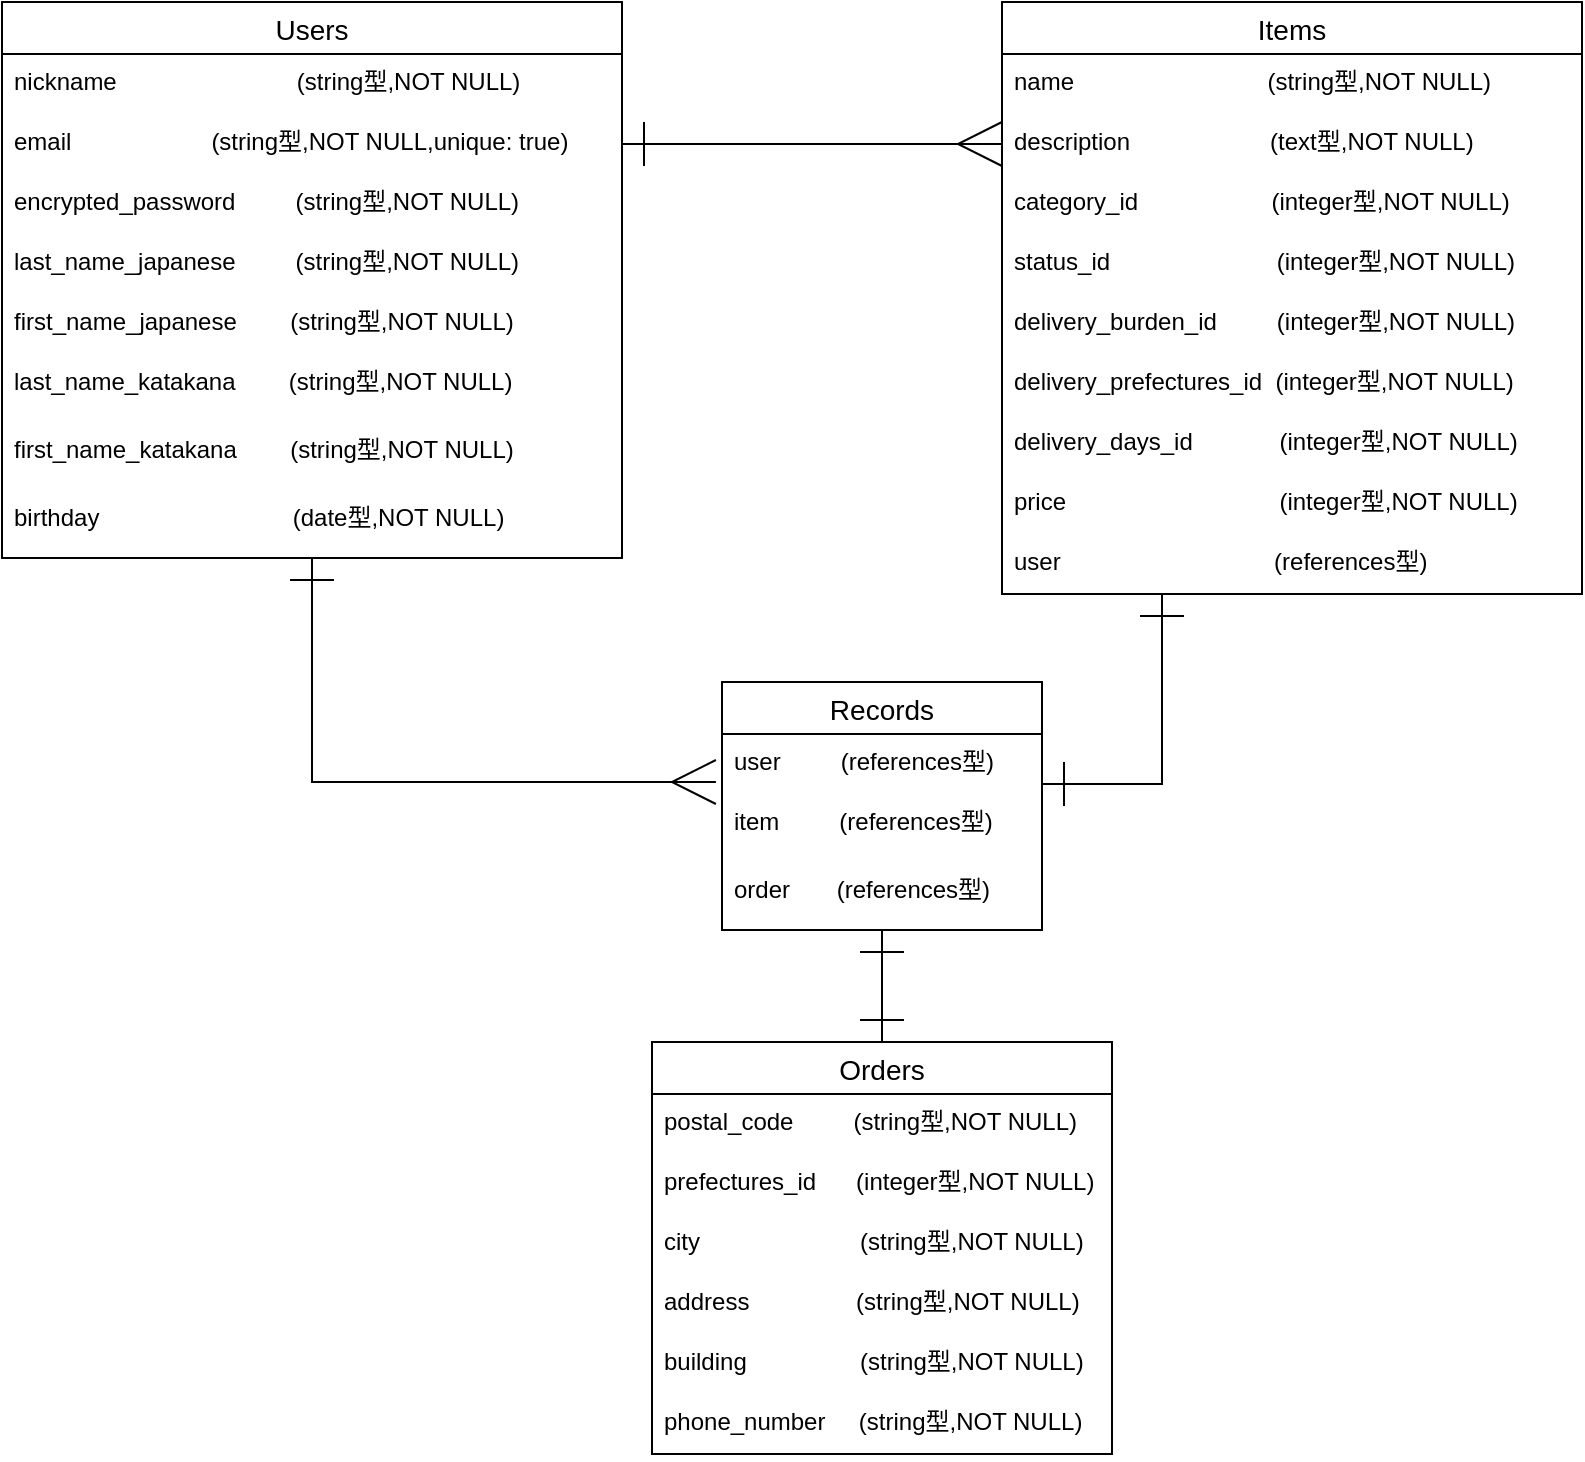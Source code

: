 <mxfile>
    <diagram id="2vWvkxEIndh6WNz9x0yQ" name="ページ1">
        <mxGraphModel dx="1539" dy="1253" grid="1" gridSize="10" guides="1" tooltips="1" connect="1" arrows="1" fold="1" page="0" pageScale="1" pageWidth="827" pageHeight="1169" math="0" shadow="0">
            <root>
                <mxCell id="0"/>
                <mxCell id="1" parent="0"/>
                <mxCell id="2cS0TJ7n7jxhiuwsgluK-87" style="edgeStyle=orthogonalEdgeStyle;rounded=0;orthogonalLoop=1;jettySize=auto;html=1;startArrow=ERone;startFill=0;startSize=20;endArrow=ERmany;endFill=0;endSize=20;strokeWidth=1;entryX=-0.019;entryY=0.8;entryDx=0;entryDy=0;entryPerimeter=0;" edge="1" parent="1" source="15" target="70">
                    <mxGeometry relative="1" as="geometry">
                        <mxPoint x="120" y="90" as="targetPoint"/>
                    </mxGeometry>
                </mxCell>
                <mxCell id="15" value="Users" style="swimlane;fontStyle=0;childLayout=stackLayout;horizontal=1;startSize=26;horizontalStack=0;resizeParent=1;resizeParentMax=0;resizeLast=0;collapsible=1;marginBottom=0;align=center;fontSize=14;" vertex="1" parent="1">
                    <mxGeometry x="-180" y="-400" width="310" height="278" as="geometry">
                        <mxRectangle x="190" y="-130" width="50" height="26" as="alternateBounds"/>
                    </mxGeometry>
                </mxCell>
                <mxCell id="17" value="nickname                           (string型,NOT NULL)" style="text;strokeColor=none;fillColor=none;spacingLeft=4;spacingRight=4;overflow=hidden;rotatable=0;points=[[0,0.5],[1,0.5]];portConstraint=eastwest;fontSize=12;" vertex="1" parent="15">
                    <mxGeometry y="26" width="310" height="30" as="geometry"/>
                </mxCell>
                <mxCell id="16" value="email                     (string型,NOT NULL,unique: true)" style="text;strokeColor=none;fillColor=none;spacingLeft=4;spacingRight=4;overflow=hidden;rotatable=0;points=[[0,0.5],[1,0.5]];portConstraint=eastwest;fontSize=12;" vertex="1" parent="15">
                    <mxGeometry y="56" width="310" height="30" as="geometry"/>
                </mxCell>
                <mxCell id="2cS0TJ7n7jxhiuwsgluK-93" value="encrypted_password         (string型,NOT NULL)" style="text;strokeColor=none;fillColor=none;spacingLeft=4;spacingRight=4;overflow=hidden;rotatable=0;points=[[0,0.5],[1,0.5]];portConstraint=eastwest;fontSize=12;" vertex="1" parent="15">
                    <mxGeometry y="86" width="310" height="30" as="geometry"/>
                </mxCell>
                <mxCell id="50" value="last_name_japanese         (string型,NOT NULL)" style="text;strokeColor=none;fillColor=none;spacingLeft=4;spacingRight=4;overflow=hidden;rotatable=0;points=[[0,0.5],[1,0.5]];portConstraint=eastwest;fontSize=12;" vertex="1" parent="15">
                    <mxGeometry y="116" width="310" height="30" as="geometry"/>
                </mxCell>
                <mxCell id="51" value="first_name_japanese        (string型,NOT NULL)" style="text;strokeColor=none;fillColor=none;spacingLeft=4;spacingRight=4;overflow=hidden;rotatable=0;points=[[0,0.5],[1,0.5]];portConstraint=eastwest;fontSize=12;" vertex="1" parent="15">
                    <mxGeometry y="146" width="310" height="30" as="geometry"/>
                </mxCell>
                <mxCell id="52" value="last_name_katakana        (string型,NOT NULL)" style="text;strokeColor=none;fillColor=none;spacingLeft=4;spacingRight=4;overflow=hidden;rotatable=0;points=[[0,0.5],[1,0.5]];portConstraint=eastwest;fontSize=12;" vertex="1" parent="15">
                    <mxGeometry y="176" width="310" height="34" as="geometry"/>
                </mxCell>
                <mxCell id="2cS0TJ7n7jxhiuwsgluK-91" value="first_name_katakana        (string型,NOT NULL)" style="text;strokeColor=none;fillColor=none;spacingLeft=4;spacingRight=4;overflow=hidden;rotatable=0;points=[[0,0.5],[1,0.5]];portConstraint=eastwest;fontSize=12;" vertex="1" parent="15">
                    <mxGeometry y="210" width="310" height="34" as="geometry"/>
                </mxCell>
                <mxCell id="2cS0TJ7n7jxhiuwsgluK-92" value="birthday                             (date型,NOT NULL)" style="text;strokeColor=none;fillColor=none;spacingLeft=4;spacingRight=4;overflow=hidden;rotatable=0;points=[[0,0.5],[1,0.5]];portConstraint=eastwest;fontSize=12;" vertex="1" parent="15">
                    <mxGeometry y="244" width="310" height="34" as="geometry"/>
                </mxCell>
                <mxCell id="2cS0TJ7n7jxhiuwsgluK-88" style="edgeStyle=orthogonalEdgeStyle;rounded=0;orthogonalLoop=1;jettySize=auto;html=1;entryX=1;entryY=0.833;entryDx=0;entryDy=0;entryPerimeter=0;startArrow=ERone;startFill=0;startSize=20;endArrow=ERone;endFill=0;endSize=20;strokeWidth=1;" edge="1" parent="1" source="57" target="70">
                    <mxGeometry relative="1" as="geometry">
                        <Array as="points">
                            <mxPoint x="400" y="-9"/>
                        </Array>
                    </mxGeometry>
                </mxCell>
                <mxCell id="57" value="Items" style="swimlane;fontStyle=0;childLayout=stackLayout;horizontal=1;startSize=26;horizontalStack=0;resizeParent=1;resizeParentMax=0;resizeLast=0;collapsible=1;marginBottom=0;align=center;fontSize=14;" vertex="1" parent="1">
                    <mxGeometry x="320" y="-400" width="290" height="296" as="geometry">
                        <mxRectangle x="190" y="-130" width="50" height="26" as="alternateBounds"/>
                    </mxGeometry>
                </mxCell>
                <mxCell id="60" value="name                             (string型,NOT NULL)" style="text;strokeColor=none;fillColor=none;spacingLeft=4;spacingRight=4;overflow=hidden;rotatable=0;points=[[0,0.5],[1,0.5]];portConstraint=eastwest;fontSize=12;" vertex="1" parent="57">
                    <mxGeometry y="26" width="290" height="30" as="geometry"/>
                </mxCell>
                <mxCell id="61" value="description                     (text型,NOT NULL)" style="text;strokeColor=none;fillColor=none;spacingLeft=4;spacingRight=4;overflow=hidden;rotatable=0;points=[[0,0.5],[1,0.5]];portConstraint=eastwest;fontSize=12;" vertex="1" parent="57">
                    <mxGeometry y="56" width="290" height="30" as="geometry"/>
                </mxCell>
                <mxCell id="62" value="category_id                    (integer型,NOT NULL)" style="text;strokeColor=none;fillColor=none;spacingLeft=4;spacingRight=4;overflow=hidden;rotatable=0;points=[[0,0.5],[1,0.5]];portConstraint=eastwest;fontSize=12;" vertex="1" parent="57">
                    <mxGeometry y="86" width="290" height="30" as="geometry"/>
                </mxCell>
                <mxCell id="63" value="status_id                         (integer型,NOT NULL)" style="text;strokeColor=none;fillColor=none;spacingLeft=4;spacingRight=4;overflow=hidden;rotatable=0;points=[[0,0.5],[1,0.5]];portConstraint=eastwest;fontSize=12;" vertex="1" parent="57">
                    <mxGeometry y="116" width="290" height="30" as="geometry"/>
                </mxCell>
                <mxCell id="64" value="delivery_burden_id         (integer型,NOT NULL)" style="text;strokeColor=none;fillColor=none;spacingLeft=4;spacingRight=4;overflow=hidden;rotatable=0;points=[[0,0.5],[1,0.5]];portConstraint=eastwest;fontSize=12;" vertex="1" parent="57">
                    <mxGeometry y="146" width="290" height="30" as="geometry"/>
                </mxCell>
                <mxCell id="65" value="delivery_prefectures_id  (integer型,NOT NULL)" style="text;strokeColor=none;fillColor=none;spacingLeft=4;spacingRight=4;overflow=hidden;rotatable=0;points=[[0,0.5],[1,0.5]];portConstraint=eastwest;fontSize=12;" vertex="1" parent="57">
                    <mxGeometry y="176" width="290" height="30" as="geometry"/>
                </mxCell>
                <mxCell id="66" value="delivery_days_id             (integer型,NOT NULL)" style="text;strokeColor=none;fillColor=none;spacingLeft=4;spacingRight=4;overflow=hidden;rotatable=0;points=[[0,0.5],[1,0.5]];portConstraint=eastwest;fontSize=12;" vertex="1" parent="57">
                    <mxGeometry y="206" width="290" height="30" as="geometry"/>
                </mxCell>
                <mxCell id="67" value="price                                (integer型,NOT NULL)" style="text;strokeColor=none;fillColor=none;spacingLeft=4;spacingRight=4;overflow=hidden;rotatable=0;points=[[0,0.5],[1,0.5]];portConstraint=eastwest;fontSize=12;" vertex="1" parent="57">
                    <mxGeometry y="236" width="290" height="30" as="geometry"/>
                </mxCell>
                <mxCell id="68" value="user                                (references型)" style="text;strokeColor=none;fillColor=none;spacingLeft=4;spacingRight=4;overflow=hidden;rotatable=0;points=[[0,0.5],[1,0.5]];portConstraint=eastwest;fontSize=12;" vertex="1" parent="57">
                    <mxGeometry y="266" width="290" height="30" as="geometry"/>
                </mxCell>
                <mxCell id="2cS0TJ7n7jxhiuwsgluK-95" style="edgeStyle=orthogonalEdgeStyle;rounded=0;orthogonalLoop=1;jettySize=auto;html=1;entryX=0.5;entryY=0;entryDx=0;entryDy=0;startArrow=ERone;startFill=0;startSize=20;endArrow=ERone;endFill=0;endSize=20;strokeWidth=1;" edge="1" parent="1" source="69" target="76">
                    <mxGeometry relative="1" as="geometry"/>
                </mxCell>
                <mxCell id="69" value="Records" style="swimlane;fontStyle=0;childLayout=stackLayout;horizontal=1;startSize=26;horizontalStack=0;resizeParent=1;resizeParentMax=0;resizeLast=0;collapsible=1;marginBottom=0;align=center;fontSize=14;" vertex="1" parent="1">
                    <mxGeometry x="180" y="-60" width="160" height="124" as="geometry">
                        <mxRectangle x="190" y="-130" width="50" height="26" as="alternateBounds"/>
                    </mxGeometry>
                </mxCell>
                <mxCell id="70" value="user         (references型)" style="text;strokeColor=none;fillColor=none;spacingLeft=4;spacingRight=4;overflow=hidden;rotatable=0;points=[[0,0.5],[1,0.5]];portConstraint=eastwest;fontSize=12;" vertex="1" parent="69">
                    <mxGeometry y="26" width="160" height="30" as="geometry"/>
                </mxCell>
                <mxCell id="71" value="item         (references型)" style="text;strokeColor=none;fillColor=none;spacingLeft=4;spacingRight=4;overflow=hidden;rotatable=0;points=[[0,0.5],[1,0.5]];portConstraint=eastwest;fontSize=12;" vertex="1" parent="69">
                    <mxGeometry y="56" width="160" height="34" as="geometry"/>
                </mxCell>
                <mxCell id="2cS0TJ7n7jxhiuwsgluK-96" value="order       (references型)" style="text;strokeColor=none;fillColor=none;spacingLeft=4;spacingRight=4;overflow=hidden;rotatable=0;points=[[0,0.5],[1,0.5]];portConstraint=eastwest;fontSize=12;" vertex="1" parent="69">
                    <mxGeometry y="90" width="160" height="34" as="geometry"/>
                </mxCell>
                <mxCell id="76" value="Orders" style="swimlane;fontStyle=0;childLayout=stackLayout;horizontal=1;startSize=26;horizontalStack=0;resizeParent=1;resizeParentMax=0;resizeLast=0;collapsible=1;marginBottom=0;align=center;fontSize=14;" vertex="1" parent="1">
                    <mxGeometry x="145" y="120" width="230" height="206" as="geometry">
                        <mxRectangle x="190" y="-130" width="50" height="26" as="alternateBounds"/>
                    </mxGeometry>
                </mxCell>
                <mxCell id="77" value="postal_code         (string型,NOT NULL)" style="text;strokeColor=none;fillColor=none;spacingLeft=4;spacingRight=4;overflow=hidden;rotatable=0;points=[[0,0.5],[1,0.5]];portConstraint=eastwest;fontSize=12;" vertex="1" parent="76">
                    <mxGeometry y="26" width="230" height="30" as="geometry"/>
                </mxCell>
                <mxCell id="78" value="prefectures_id      (integer型,NOT NULL)" style="text;strokeColor=none;fillColor=none;spacingLeft=4;spacingRight=4;overflow=hidden;rotatable=0;points=[[0,0.5],[1,0.5]];portConstraint=eastwest;fontSize=12;" vertex="1" parent="76">
                    <mxGeometry y="56" width="230" height="30" as="geometry"/>
                </mxCell>
                <mxCell id="79" value="city                        (string型,NOT NULL)" style="text;strokeColor=none;fillColor=none;spacingLeft=4;spacingRight=4;overflow=hidden;rotatable=0;points=[[0,0.5],[1,0.5]];portConstraint=eastwest;fontSize=12;" vertex="1" parent="76">
                    <mxGeometry y="86" width="230" height="30" as="geometry"/>
                </mxCell>
                <mxCell id="80" value="address                (string型,NOT NULL)" style="text;strokeColor=none;fillColor=none;spacingLeft=4;spacingRight=4;overflow=hidden;rotatable=0;points=[[0,0.5],[1,0.5]];portConstraint=eastwest;fontSize=12;" vertex="1" parent="76">
                    <mxGeometry y="116" width="230" height="30" as="geometry"/>
                </mxCell>
                <mxCell id="81" value="building                 (string型,NOT NULL)" style="text;strokeColor=none;fillColor=none;spacingLeft=4;spacingRight=4;overflow=hidden;rotatable=0;points=[[0,0.5],[1,0.5]];portConstraint=eastwest;fontSize=12;" vertex="1" parent="76">
                    <mxGeometry y="146" width="230" height="30" as="geometry"/>
                </mxCell>
                <mxCell id="82" value="phone_number     (string型,NOT NULL)" style="text;strokeColor=none;fillColor=none;spacingLeft=4;spacingRight=4;overflow=hidden;rotatable=0;points=[[0,0.5],[1,0.5]];portConstraint=eastwest;fontSize=12;" vertex="1" parent="76">
                    <mxGeometry y="176" width="230" height="30" as="geometry"/>
                </mxCell>
                <mxCell id="2cS0TJ7n7jxhiuwsgluK-86" style="edgeStyle=orthogonalEdgeStyle;rounded=0;orthogonalLoop=1;jettySize=auto;html=1;entryX=0;entryY=0.5;entryDx=0;entryDy=0;endArrow=ERmany;endFill=0;strokeWidth=1;endSize=20;startArrow=ERone;startFill=0;startSize=20;" edge="1" parent="1" target="61">
                    <mxGeometry relative="1" as="geometry">
                        <mxPoint x="130" y="-329" as="sourcePoint"/>
                        <Array as="points">
                            <mxPoint x="140" y="-329"/>
                            <mxPoint x="140" y="-329"/>
                        </Array>
                    </mxGeometry>
                </mxCell>
            </root>
        </mxGraphModel>
    </diagram>
    <diagram id="spgfthqDv1Efy01i3Jxa" name="ページ2">
        <mxGraphModel dx="1420" dy="725" grid="1" gridSize="10" guides="1" tooltips="1" connect="1" arrows="1" fold="1" page="1" pageScale="1" pageWidth="827" pageHeight="1169" math="0" shadow="0">
            <root>
                <mxCell id="MXcIdc1bNc_76wFoQm4o-0"/>
                <mxCell id="MXcIdc1bNc_76wFoQm4o-1" parent="MXcIdc1bNc_76wFoQm4o-0"/>
            </root>
        </mxGraphModel>
    </diagram>
</mxfile>